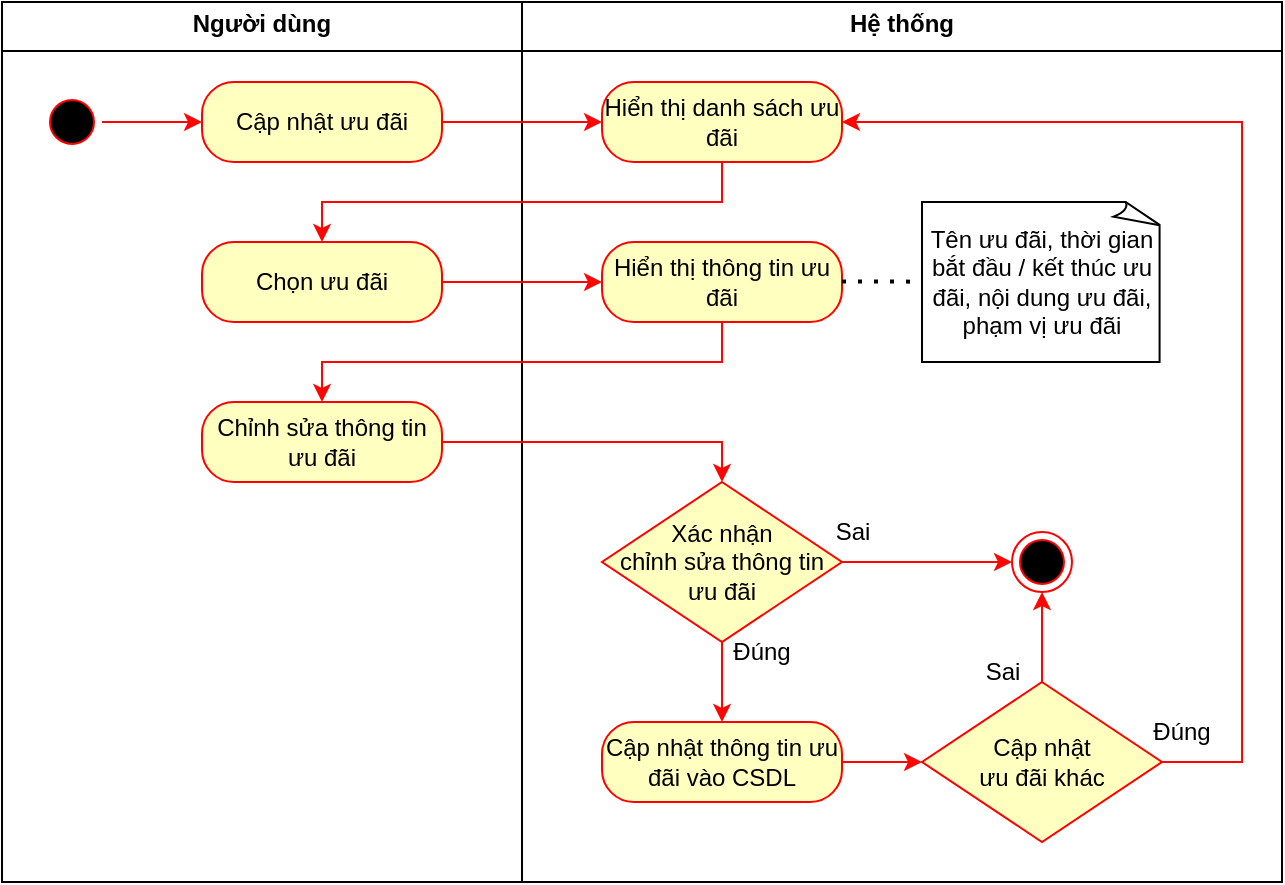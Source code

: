 <mxfile version="26.0.7">
  <diagram name="Page-1" id="FQgPKcrbpL54dOPPIr1T">
    <mxGraphModel dx="976" dy="418" grid="1" gridSize="10" guides="1" tooltips="1" connect="1" arrows="1" fold="1" page="1" pageScale="1" pageWidth="850" pageHeight="1100" math="0" shadow="0">
      <root>
        <mxCell id="0" />
        <mxCell id="1" parent="0" />
        <mxCell id="g-yWBIVXNdwUDmPCH66V-1" value="&lt;p style=&quot;margin:0px;margin-top:4px;text-align:center;&quot;&gt;&lt;b&gt;Hệ thống&lt;/b&gt;&lt;/p&gt;&lt;hr size=&quot;1&quot; style=&quot;border-style:solid;&quot;&gt;&lt;div style=&quot;height:2px;&quot;&gt;&lt;/div&gt;" style="verticalAlign=top;align=left;overflow=fill;html=1;whiteSpace=wrap;" vertex="1" parent="1">
          <mxGeometry x="260" width="380" height="440" as="geometry" />
        </mxCell>
        <mxCell id="g-yWBIVXNdwUDmPCH66V-2" value="&lt;p style=&quot;margin:0px;margin-top:4px;text-align:center;&quot;&gt;&lt;b&gt;Người dùng&lt;/b&gt;&lt;/p&gt;&lt;hr size=&quot;1&quot; style=&quot;border-style:solid;&quot;&gt;&lt;div style=&quot;height:2px;&quot;&gt;&lt;/div&gt;" style="verticalAlign=top;align=left;overflow=fill;html=1;whiteSpace=wrap;" vertex="1" parent="1">
          <mxGeometry width="260" height="440" as="geometry" />
        </mxCell>
        <mxCell id="g-yWBIVXNdwUDmPCH66V-3" value="" style="ellipse;html=1;shape=startState;fillColor=#000000;strokeColor=#ff0000;" vertex="1" parent="1">
          <mxGeometry x="20" y="45" width="30" height="30" as="geometry" />
        </mxCell>
        <mxCell id="g-yWBIVXNdwUDmPCH66V-4" value="" style="edgeStyle=orthogonalEdgeStyle;rounded=0;orthogonalLoop=1;jettySize=auto;html=1;strokeColor=#FF0500;" edge="1" parent="1" source="g-yWBIVXNdwUDmPCH66V-3" target="g-yWBIVXNdwUDmPCH66V-6">
          <mxGeometry relative="1" as="geometry" />
        </mxCell>
        <mxCell id="g-yWBIVXNdwUDmPCH66V-5" value="" style="edgeStyle=orthogonalEdgeStyle;rounded=0;orthogonalLoop=1;jettySize=auto;html=1;strokeColor=#FF0500;" edge="1" parent="1" source="g-yWBIVXNdwUDmPCH66V-6" target="g-yWBIVXNdwUDmPCH66V-8">
          <mxGeometry relative="1" as="geometry" />
        </mxCell>
        <mxCell id="g-yWBIVXNdwUDmPCH66V-6" value="Cập nhật ưu đãi" style="rounded=1;whiteSpace=wrap;html=1;arcSize=40;fontColor=#000000;fillColor=#ffffc0;strokeColor=#ff0000;" vertex="1" parent="1">
          <mxGeometry x="100" y="40" width="120" height="40" as="geometry" />
        </mxCell>
        <mxCell id="g-yWBIVXNdwUDmPCH66V-7" style="edgeStyle=orthogonalEdgeStyle;rounded=0;orthogonalLoop=1;jettySize=auto;html=1;entryX=0.5;entryY=0;entryDx=0;entryDy=0;strokeColor=#FF0500;" edge="1" parent="1" source="g-yWBIVXNdwUDmPCH66V-8" target="g-yWBIVXNdwUDmPCH66V-10">
          <mxGeometry relative="1" as="geometry">
            <Array as="points">
              <mxPoint x="360" y="100" />
              <mxPoint x="160" y="100" />
            </Array>
          </mxGeometry>
        </mxCell>
        <mxCell id="g-yWBIVXNdwUDmPCH66V-8" value="Hiển thị danh sách ưu đãi" style="rounded=1;whiteSpace=wrap;html=1;arcSize=40;fontColor=#000000;fillColor=#ffffc0;strokeColor=#ff0000;" vertex="1" parent="1">
          <mxGeometry x="300" y="40" width="120" height="40" as="geometry" />
        </mxCell>
        <mxCell id="g-yWBIVXNdwUDmPCH66V-9" value="" style="edgeStyle=orthogonalEdgeStyle;rounded=0;orthogonalLoop=1;jettySize=auto;html=1;strokeColor=#FF0500;" edge="1" parent="1" source="g-yWBIVXNdwUDmPCH66V-10" target="g-yWBIVXNdwUDmPCH66V-15">
          <mxGeometry relative="1" as="geometry" />
        </mxCell>
        <mxCell id="g-yWBIVXNdwUDmPCH66V-10" value="Chọn ưu đãi" style="rounded=1;whiteSpace=wrap;html=1;arcSize=40;fontColor=#000000;fillColor=#ffffc0;strokeColor=#ff0000;" vertex="1" parent="1">
          <mxGeometry x="100" y="120" width="120" height="40" as="geometry" />
        </mxCell>
        <mxCell id="g-yWBIVXNdwUDmPCH66V-12" style="edgeStyle=orthogonalEdgeStyle;rounded=0;orthogonalLoop=1;jettySize=auto;html=1;entryX=0.5;entryY=0;entryDx=0;entryDy=0;strokeColor=#FF0500;" edge="1" parent="1" source="g-yWBIVXNdwUDmPCH66V-13" target="g-yWBIVXNdwUDmPCH66V-18">
          <mxGeometry relative="1" as="geometry" />
        </mxCell>
        <mxCell id="g-yWBIVXNdwUDmPCH66V-13" value="Chỉnh sửa thông tin ưu đãi" style="rounded=1;whiteSpace=wrap;html=1;arcSize=40;fontColor=#000000;fillColor=#ffffc0;strokeColor=#ff0000;" vertex="1" parent="1">
          <mxGeometry x="100" y="200" width="120" height="40" as="geometry" />
        </mxCell>
        <mxCell id="g-yWBIVXNdwUDmPCH66V-14" style="edgeStyle=orthogonalEdgeStyle;rounded=0;orthogonalLoop=1;jettySize=auto;html=1;entryX=0.5;entryY=0;entryDx=0;entryDy=0;strokeColor=#FF0500;" edge="1" parent="1" source="g-yWBIVXNdwUDmPCH66V-15" target="g-yWBIVXNdwUDmPCH66V-13">
          <mxGeometry relative="1" as="geometry">
            <mxPoint x="210" y="190" as="targetPoint" />
            <Array as="points">
              <mxPoint x="360" y="180" />
              <mxPoint x="160" y="180" />
            </Array>
          </mxGeometry>
        </mxCell>
        <mxCell id="g-yWBIVXNdwUDmPCH66V-15" value="Hiển thị thông tin ưu đãi" style="rounded=1;whiteSpace=wrap;html=1;arcSize=40;fontColor=#000000;fillColor=#ffffc0;strokeColor=#ff0000;" vertex="1" parent="1">
          <mxGeometry x="300" y="120" width="120" height="40" as="geometry" />
        </mxCell>
        <mxCell id="g-yWBIVXNdwUDmPCH66V-16" value="" style="edgeStyle=orthogonalEdgeStyle;rounded=0;orthogonalLoop=1;jettySize=auto;html=1;strokeColor=#FF0500;" edge="1" parent="1" source="g-yWBIVXNdwUDmPCH66V-18" target="g-yWBIVXNdwUDmPCH66V-20">
          <mxGeometry relative="1" as="geometry" />
        </mxCell>
        <mxCell id="g-yWBIVXNdwUDmPCH66V-17" value="" style="edgeStyle=orthogonalEdgeStyle;rounded=0;orthogonalLoop=1;jettySize=auto;html=1;strokeColor=#FF0500;" edge="1" parent="1" source="g-yWBIVXNdwUDmPCH66V-18" target="g-yWBIVXNdwUDmPCH66V-26">
          <mxGeometry relative="1" as="geometry" />
        </mxCell>
        <mxCell id="g-yWBIVXNdwUDmPCH66V-18" value="Xác nhận&lt;br&gt;chỉnh sửa thông tin ưu đãi" style="rhombus;whiteSpace=wrap;html=1;fontColor=#000000;fillColor=#ffffc0;strokeColor=#FF0000;" vertex="1" parent="1">
          <mxGeometry x="300" y="240" width="120" height="80" as="geometry" />
        </mxCell>
        <mxCell id="g-yWBIVXNdwUDmPCH66V-19" value="" style="edgeStyle=orthogonalEdgeStyle;rounded=0;orthogonalLoop=1;jettySize=auto;html=1;strokeColor=#FF0500;" edge="1" parent="1" source="g-yWBIVXNdwUDmPCH66V-20" target="g-yWBIVXNdwUDmPCH66V-23">
          <mxGeometry relative="1" as="geometry" />
        </mxCell>
        <mxCell id="g-yWBIVXNdwUDmPCH66V-20" value="Cập nhật thông tin ưu đãi vào CSDL" style="rounded=1;whiteSpace=wrap;html=1;arcSize=40;fontColor=#000000;fillColor=#ffffc0;strokeColor=#ff0000;" vertex="1" parent="1">
          <mxGeometry x="300" y="360" width="120" height="40" as="geometry" />
        </mxCell>
        <mxCell id="g-yWBIVXNdwUDmPCH66V-21" value="" style="edgeStyle=orthogonalEdgeStyle;rounded=0;orthogonalLoop=1;jettySize=auto;html=1;strokeColor=#FF0500;" edge="1" parent="1" source="g-yWBIVXNdwUDmPCH66V-23" target="g-yWBIVXNdwUDmPCH66V-26">
          <mxGeometry relative="1" as="geometry" />
        </mxCell>
        <mxCell id="g-yWBIVXNdwUDmPCH66V-22" style="edgeStyle=orthogonalEdgeStyle;rounded=0;orthogonalLoop=1;jettySize=auto;html=1;strokeColor=light-dark(#FF0500,#FFFFFF);entryX=1;entryY=0.5;entryDx=0;entryDy=0;" edge="1" parent="1" source="g-yWBIVXNdwUDmPCH66V-23" target="g-yWBIVXNdwUDmPCH66V-8">
          <mxGeometry relative="1" as="geometry">
            <Array as="points">
              <mxPoint x="620" y="380" />
              <mxPoint x="620" y="60" />
            </Array>
            <mxPoint x="580" y="60" as="targetPoint" />
          </mxGeometry>
        </mxCell>
        <mxCell id="g-yWBIVXNdwUDmPCH66V-23" value="Cập nhật&lt;br&gt;ưu đãi khác" style="rhombus;whiteSpace=wrap;html=1;fontColor=#000000;fillColor=#ffffc0;strokeColor=#FF0000;" vertex="1" parent="1">
          <mxGeometry x="460" y="340" width="120" height="80" as="geometry" />
        </mxCell>
        <mxCell id="g-yWBIVXNdwUDmPCH66V-26" value="" style="ellipse;html=1;shape=endState;fillColor=#000000;strokeColor=#ff0000;" vertex="1" parent="1">
          <mxGeometry x="505" y="265" width="30" height="30" as="geometry" />
        </mxCell>
        <mxCell id="g-yWBIVXNdwUDmPCH66V-27" value="" style="endArrow=none;dashed=1;html=1;dashPattern=1 3;strokeWidth=2;rounded=0;" edge="1" parent="1">
          <mxGeometry width="50" height="50" relative="1" as="geometry">
            <mxPoint x="420" y="139.71" as="sourcePoint" />
            <mxPoint x="460" y="140" as="targetPoint" />
            <Array as="points">
              <mxPoint x="450" y="139.71" />
            </Array>
          </mxGeometry>
        </mxCell>
        <mxCell id="g-yWBIVXNdwUDmPCH66V-28" value="Đúng" style="text;html=1;align=center;verticalAlign=middle;whiteSpace=wrap;rounded=0;fontFamily=Helvetica;fontSize=12;fontColor=#000000;" vertex="1" parent="1">
          <mxGeometry x="350" y="310" width="60" height="30" as="geometry" />
        </mxCell>
        <mxCell id="g-yWBIVXNdwUDmPCH66V-29" value="Đúng" style="text;html=1;align=center;verticalAlign=middle;whiteSpace=wrap;rounded=0;fontFamily=Helvetica;fontSize=12;fontColor=#000000;" vertex="1" parent="1">
          <mxGeometry x="560" y="350" width="60" height="30" as="geometry" />
        </mxCell>
        <mxCell id="g-yWBIVXNdwUDmPCH66V-30" value="Sai" style="text;html=1;align=center;verticalAlign=middle;resizable=0;points=[];autosize=1;strokeColor=none;fillColor=none;" vertex="1" parent="1">
          <mxGeometry x="405" y="250" width="40" height="30" as="geometry" />
        </mxCell>
        <mxCell id="g-yWBIVXNdwUDmPCH66V-31" value="Sai" style="text;html=1;align=center;verticalAlign=middle;resizable=0;points=[];autosize=1;strokeColor=none;fillColor=none;" vertex="1" parent="1">
          <mxGeometry x="480" y="320" width="40" height="30" as="geometry" />
        </mxCell>
        <mxCell id="g-yWBIVXNdwUDmPCH66V-32" value="Tên ưu đãi, thời gian bắt đầu / kết thúc ưu đãi, nội dung ưu đãi,&lt;div&gt;phạm vị ưu đãi&lt;/div&gt;" style="whiteSpace=wrap;html=1;shape=mxgraph.basic.document;align=center;" vertex="1" parent="1">
          <mxGeometry x="460" y="100" width="120" height="80" as="geometry" />
        </mxCell>
      </root>
    </mxGraphModel>
  </diagram>
</mxfile>
